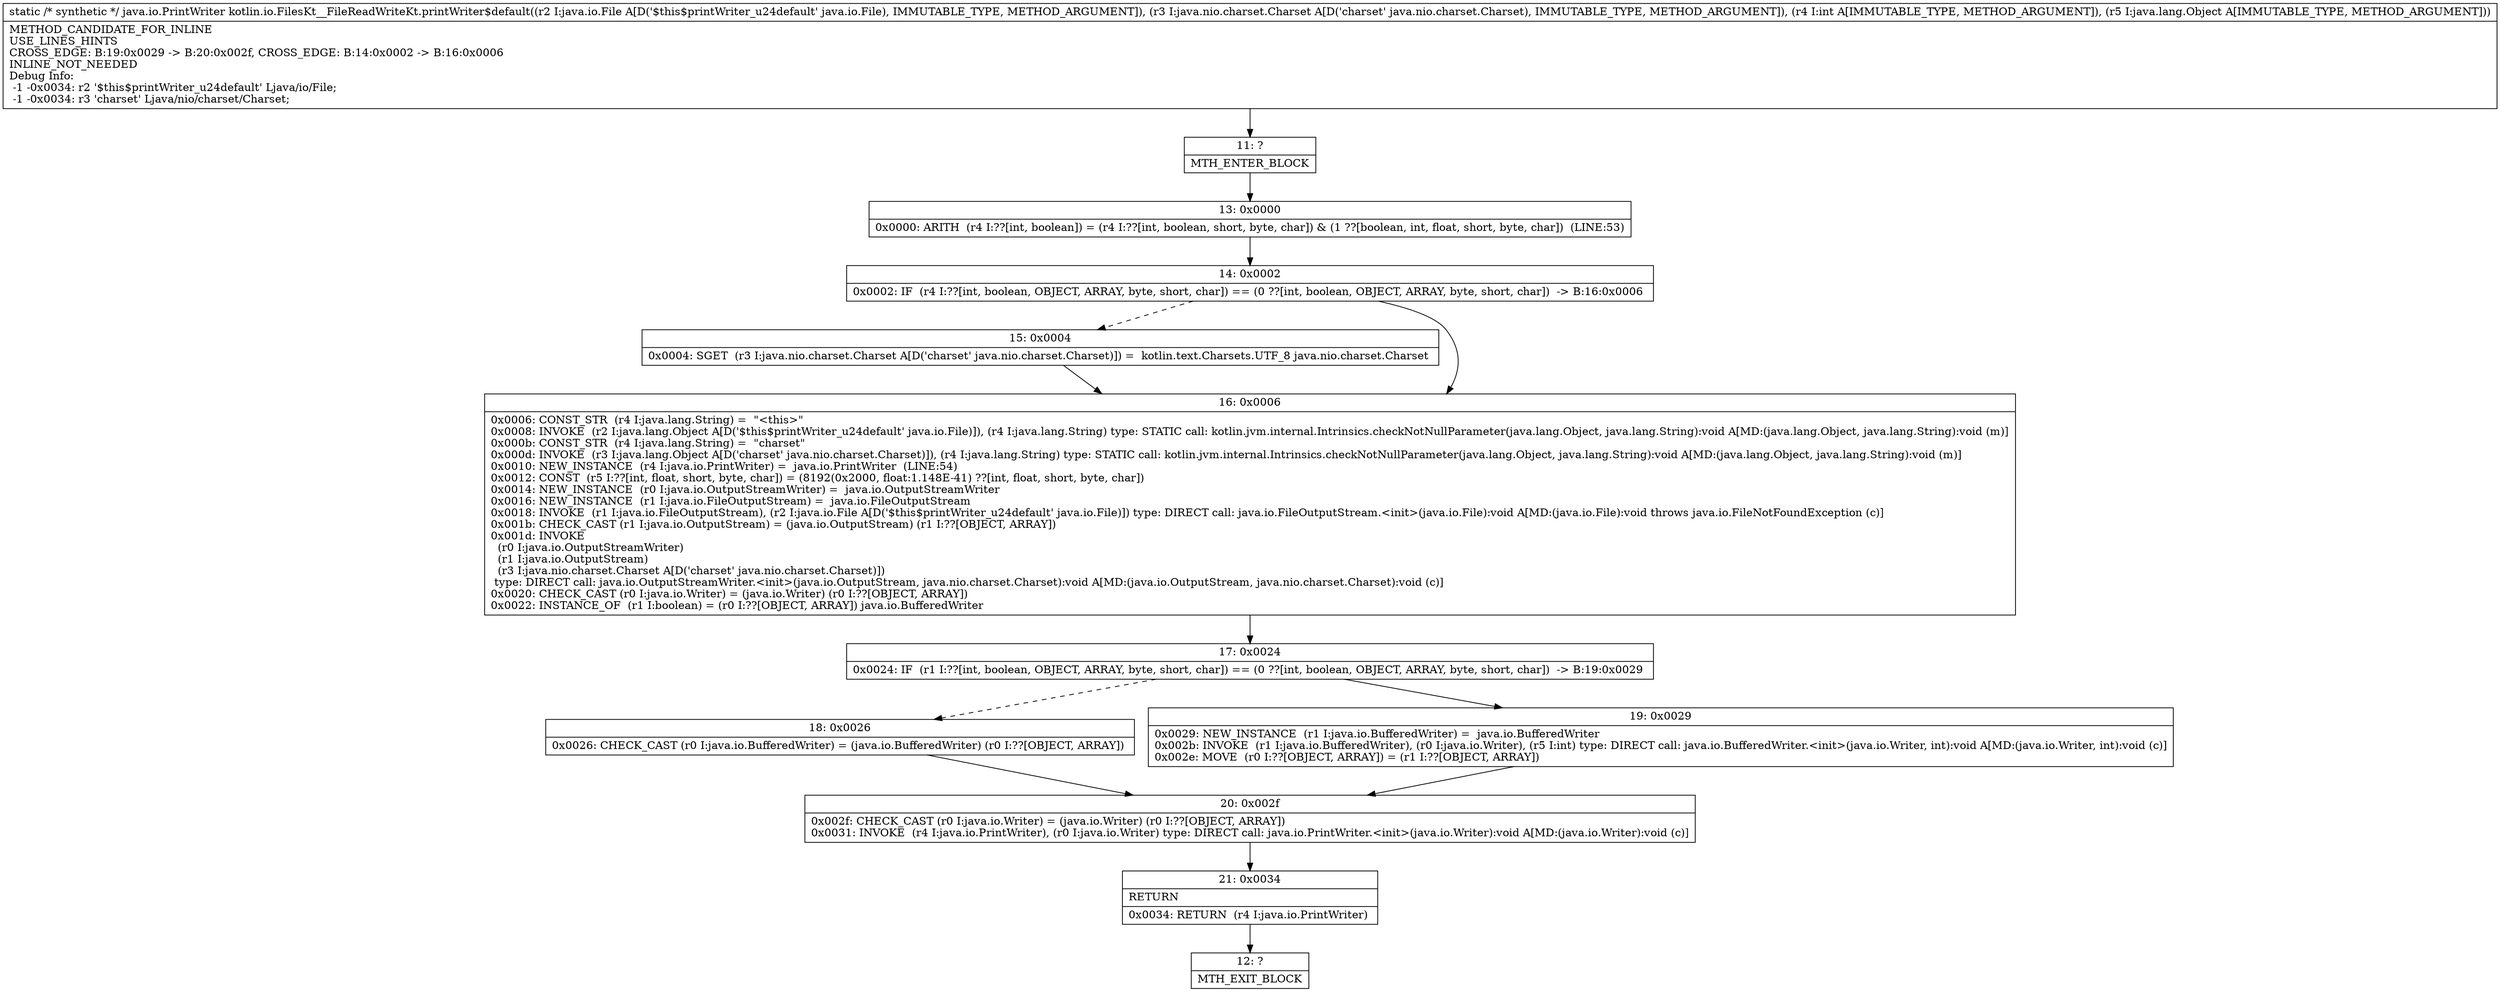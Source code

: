 digraph "CFG forkotlin.io.FilesKt__FileReadWriteKt.printWriter$default(Ljava\/io\/File;Ljava\/nio\/charset\/Charset;ILjava\/lang\/Object;)Ljava\/io\/PrintWriter;" {
Node_11 [shape=record,label="{11\:\ ?|MTH_ENTER_BLOCK\l}"];
Node_13 [shape=record,label="{13\:\ 0x0000|0x0000: ARITH  (r4 I:??[int, boolean]) = (r4 I:??[int, boolean, short, byte, char]) & (1 ??[boolean, int, float, short, byte, char])  (LINE:53)\l}"];
Node_14 [shape=record,label="{14\:\ 0x0002|0x0002: IF  (r4 I:??[int, boolean, OBJECT, ARRAY, byte, short, char]) == (0 ??[int, boolean, OBJECT, ARRAY, byte, short, char])  \-\> B:16:0x0006 \l}"];
Node_15 [shape=record,label="{15\:\ 0x0004|0x0004: SGET  (r3 I:java.nio.charset.Charset A[D('charset' java.nio.charset.Charset)]) =  kotlin.text.Charsets.UTF_8 java.nio.charset.Charset \l}"];
Node_16 [shape=record,label="{16\:\ 0x0006|0x0006: CONST_STR  (r4 I:java.lang.String) =  \"\<this\>\" \l0x0008: INVOKE  (r2 I:java.lang.Object A[D('$this$printWriter_u24default' java.io.File)]), (r4 I:java.lang.String) type: STATIC call: kotlin.jvm.internal.Intrinsics.checkNotNullParameter(java.lang.Object, java.lang.String):void A[MD:(java.lang.Object, java.lang.String):void (m)]\l0x000b: CONST_STR  (r4 I:java.lang.String) =  \"charset\" \l0x000d: INVOKE  (r3 I:java.lang.Object A[D('charset' java.nio.charset.Charset)]), (r4 I:java.lang.String) type: STATIC call: kotlin.jvm.internal.Intrinsics.checkNotNullParameter(java.lang.Object, java.lang.String):void A[MD:(java.lang.Object, java.lang.String):void (m)]\l0x0010: NEW_INSTANCE  (r4 I:java.io.PrintWriter) =  java.io.PrintWriter  (LINE:54)\l0x0012: CONST  (r5 I:??[int, float, short, byte, char]) = (8192(0x2000, float:1.148E\-41) ??[int, float, short, byte, char]) \l0x0014: NEW_INSTANCE  (r0 I:java.io.OutputStreamWriter) =  java.io.OutputStreamWriter \l0x0016: NEW_INSTANCE  (r1 I:java.io.FileOutputStream) =  java.io.FileOutputStream \l0x0018: INVOKE  (r1 I:java.io.FileOutputStream), (r2 I:java.io.File A[D('$this$printWriter_u24default' java.io.File)]) type: DIRECT call: java.io.FileOutputStream.\<init\>(java.io.File):void A[MD:(java.io.File):void throws java.io.FileNotFoundException (c)]\l0x001b: CHECK_CAST (r1 I:java.io.OutputStream) = (java.io.OutputStream) (r1 I:??[OBJECT, ARRAY]) \l0x001d: INVOKE  \l  (r0 I:java.io.OutputStreamWriter)\l  (r1 I:java.io.OutputStream)\l  (r3 I:java.nio.charset.Charset A[D('charset' java.nio.charset.Charset)])\l type: DIRECT call: java.io.OutputStreamWriter.\<init\>(java.io.OutputStream, java.nio.charset.Charset):void A[MD:(java.io.OutputStream, java.nio.charset.Charset):void (c)]\l0x0020: CHECK_CAST (r0 I:java.io.Writer) = (java.io.Writer) (r0 I:??[OBJECT, ARRAY]) \l0x0022: INSTANCE_OF  (r1 I:boolean) = (r0 I:??[OBJECT, ARRAY]) java.io.BufferedWriter \l}"];
Node_17 [shape=record,label="{17\:\ 0x0024|0x0024: IF  (r1 I:??[int, boolean, OBJECT, ARRAY, byte, short, char]) == (0 ??[int, boolean, OBJECT, ARRAY, byte, short, char])  \-\> B:19:0x0029 \l}"];
Node_18 [shape=record,label="{18\:\ 0x0026|0x0026: CHECK_CAST (r0 I:java.io.BufferedWriter) = (java.io.BufferedWriter) (r0 I:??[OBJECT, ARRAY]) \l}"];
Node_20 [shape=record,label="{20\:\ 0x002f|0x002f: CHECK_CAST (r0 I:java.io.Writer) = (java.io.Writer) (r0 I:??[OBJECT, ARRAY]) \l0x0031: INVOKE  (r4 I:java.io.PrintWriter), (r0 I:java.io.Writer) type: DIRECT call: java.io.PrintWriter.\<init\>(java.io.Writer):void A[MD:(java.io.Writer):void (c)]\l}"];
Node_21 [shape=record,label="{21\:\ 0x0034|RETURN\l|0x0034: RETURN  (r4 I:java.io.PrintWriter) \l}"];
Node_12 [shape=record,label="{12\:\ ?|MTH_EXIT_BLOCK\l}"];
Node_19 [shape=record,label="{19\:\ 0x0029|0x0029: NEW_INSTANCE  (r1 I:java.io.BufferedWriter) =  java.io.BufferedWriter \l0x002b: INVOKE  (r1 I:java.io.BufferedWriter), (r0 I:java.io.Writer), (r5 I:int) type: DIRECT call: java.io.BufferedWriter.\<init\>(java.io.Writer, int):void A[MD:(java.io.Writer, int):void (c)]\l0x002e: MOVE  (r0 I:??[OBJECT, ARRAY]) = (r1 I:??[OBJECT, ARRAY]) \l}"];
MethodNode[shape=record,label="{static \/* synthetic *\/ java.io.PrintWriter kotlin.io.FilesKt__FileReadWriteKt.printWriter$default((r2 I:java.io.File A[D('$this$printWriter_u24default' java.io.File), IMMUTABLE_TYPE, METHOD_ARGUMENT]), (r3 I:java.nio.charset.Charset A[D('charset' java.nio.charset.Charset), IMMUTABLE_TYPE, METHOD_ARGUMENT]), (r4 I:int A[IMMUTABLE_TYPE, METHOD_ARGUMENT]), (r5 I:java.lang.Object A[IMMUTABLE_TYPE, METHOD_ARGUMENT]))  | METHOD_CANDIDATE_FOR_INLINE\lUSE_LINES_HINTS\lCROSS_EDGE: B:19:0x0029 \-\> B:20:0x002f, CROSS_EDGE: B:14:0x0002 \-\> B:16:0x0006\lINLINE_NOT_NEEDED\lDebug Info:\l  \-1 \-0x0034: r2 '$this$printWriter_u24default' Ljava\/io\/File;\l  \-1 \-0x0034: r3 'charset' Ljava\/nio\/charset\/Charset;\l}"];
MethodNode -> Node_11;Node_11 -> Node_13;
Node_13 -> Node_14;
Node_14 -> Node_15[style=dashed];
Node_14 -> Node_16;
Node_15 -> Node_16;
Node_16 -> Node_17;
Node_17 -> Node_18[style=dashed];
Node_17 -> Node_19;
Node_18 -> Node_20;
Node_20 -> Node_21;
Node_21 -> Node_12;
Node_19 -> Node_20;
}

